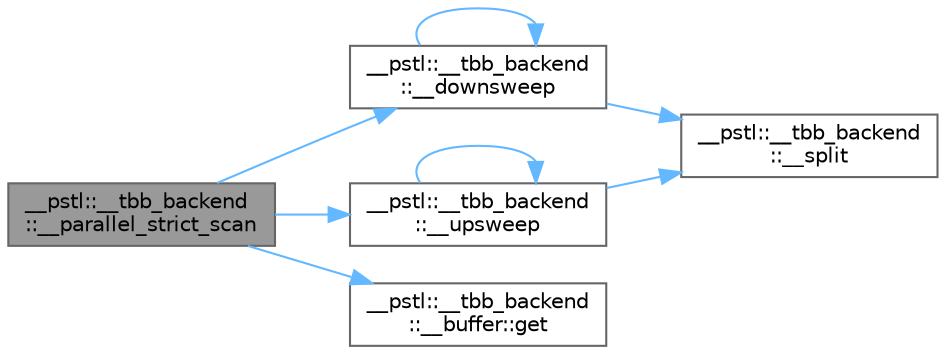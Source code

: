 digraph "__pstl::__tbb_backend::__parallel_strict_scan"
{
 // LATEX_PDF_SIZE
  bgcolor="transparent";
  edge [fontname=Helvetica,fontsize=10,labelfontname=Helvetica,labelfontsize=10];
  node [fontname=Helvetica,fontsize=10,shape=box,height=0.2,width=0.4];
  rankdir="LR";
  Node1 [id="Node000001",label="__pstl::__tbb_backend\l::__parallel_strict_scan",height=0.2,width=0.4,color="gray40", fillcolor="grey60", style="filled", fontcolor="black",tooltip=" "];
  Node1 -> Node2 [id="edge15_Node000001_Node000002",color="steelblue1",style="solid",tooltip=" "];
  Node2 [id="Node000002",label="__pstl::__tbb_backend\l::__downsweep",height=0.2,width=0.4,color="grey40", fillcolor="white", style="filled",URL="$namespace____pstl_1_1____tbb__backend.html#ac78e1043be34a9e5923c89e5af1eb37e",tooltip=" "];
  Node2 -> Node2 [id="edge16_Node000002_Node000002",color="steelblue1",style="solid",tooltip=" "];
  Node2 -> Node3 [id="edge17_Node000002_Node000003",color="steelblue1",style="solid",tooltip=" "];
  Node3 [id="Node000003",label="__pstl::__tbb_backend\l::__split",height=0.2,width=0.4,color="grey40", fillcolor="white", style="filled",URL="$namespace____pstl_1_1____tbb__backend.html#a412bd21d61e578eab6a5afe510c8f07d",tooltip=" "];
  Node1 -> Node4 [id="edge18_Node000001_Node000004",color="steelblue1",style="solid",tooltip=" "];
  Node4 [id="Node000004",label="__pstl::__tbb_backend\l::__upsweep",height=0.2,width=0.4,color="grey40", fillcolor="white", style="filled",URL="$namespace____pstl_1_1____tbb__backend.html#ac07922e1fd589396a2fa41616cdf6cc6",tooltip=" "];
  Node4 -> Node3 [id="edge19_Node000004_Node000003",color="steelblue1",style="solid",tooltip=" "];
  Node4 -> Node4 [id="edge20_Node000004_Node000004",color="steelblue1",style="solid",tooltip=" "];
  Node1 -> Node5 [id="edge21_Node000001_Node000005",color="steelblue1",style="solid",tooltip=" "];
  Node5 [id="Node000005",label="__pstl::__tbb_backend\l::__buffer::get",height=0.2,width=0.4,color="grey40", fillcolor="white", style="filled",URL="$class____pstl_1_1____tbb__backend_1_1____buffer.html#a4c50301000475a7f96f6a8270559c0df",tooltip="Return pointer to buffer, or NULL if buffer could not be obtained."];
}
